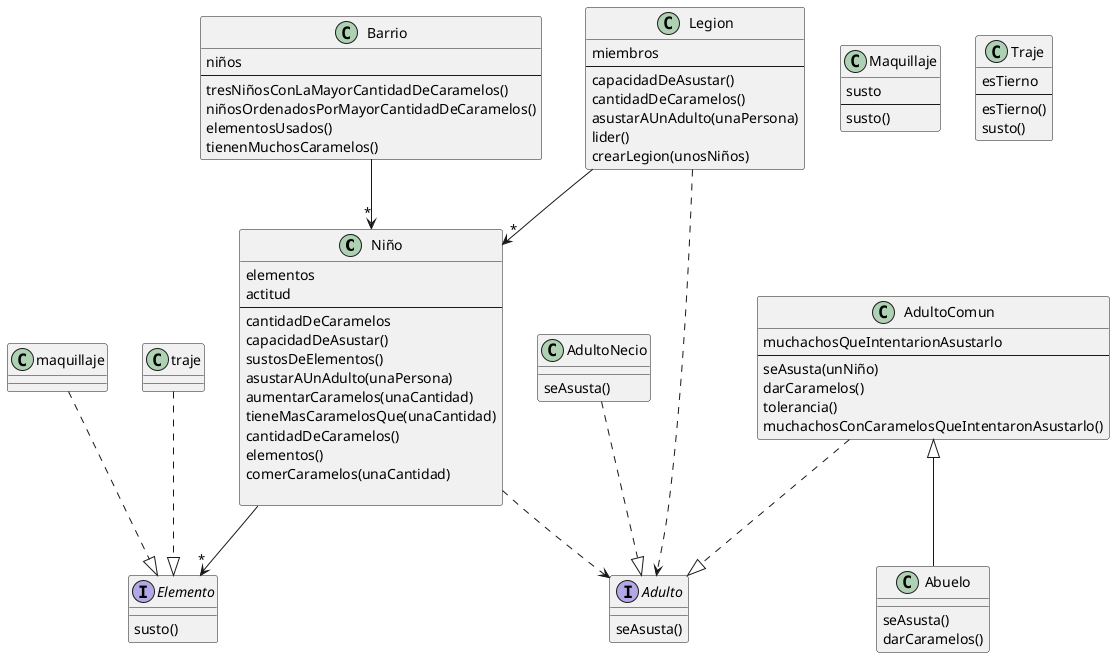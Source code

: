 @startuml
class Niño{
    elementos
    actitud
    --
    cantidadDeCaramelos
    capacidadDeAsustar()
    sustosDeElementos()
    asustarAUnAdulto(unaPersona)
    aumentarCaramelos(unaCantidad)
    tieneMasCaramelosQue(unaCantidad)
    cantidadDeCaramelos()
    elementos()
    comerCaramelos(unaCantidad)

}
Class Maquillaje{
    susto
    --
    susto()
}
Class Traje{
    esTierno
    --
    esTierno()
    susto()
}
interface Elemento{
    susto()
}

class AdultoComun{
    muchachosQueIntentarionAsustarlo
    --
    seAsusta(unNiño)
    darCaramelos()
    tolerancia()
    muchachosConCaramelosQueIntentaronAsustarlo()
}
class Abuelo{
    seAsusta()
    darCaramelos()
}
class AdultoNecio{
    seAsusta()
}
interface Adulto{
    seAsusta()
}
class Legion{
    miembros
    --
    capacidadDeAsustar()
    cantidadDeCaramelos()
    asustarAUnAdulto(unaPersona)
    lider()
    crearLegion(unosNiños)
}
class Barrio{
    niños
    --
    tresNiñosConLaMayorCantidadDeCaramelos()
    niñosOrdenadosPorMayorCantidadDeCaramelos()
    elementosUsados()
    tienenMuchosCaramelos()
} 
Legion --> "*"Niño
Niño--> "*"Elemento
maquillaje..|> Elemento
traje ..|> Elemento
AdultoComun ..|>  Adulto
AdultoNecio ..|> Adulto
Legion..>Adulto
Niño..>Adulto
Barrio-->"*"Niño
AdultoComun<|--Abuelo
@enduml